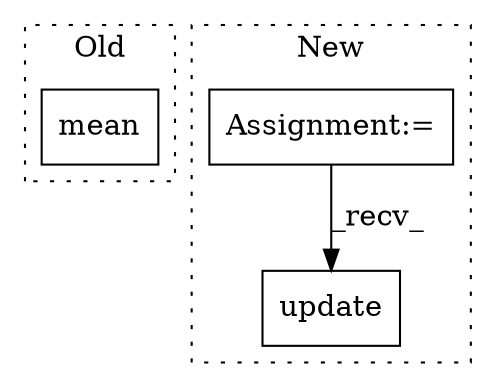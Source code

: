 digraph G {
subgraph cluster0 {
1 [label="mean" a="32" s="10230,10243" l="5,1" shape="box"];
label = "Old";
style="dotted";
}
subgraph cluster1 {
2 [label="update" a="32" s="10052,10241" l="16,-3" shape="box"];
3 [label="Assignment:=" a="7" s="9983" l="1" shape="box"];
label = "New";
style="dotted";
}
3 -> 2 [label="_recv_"];
}